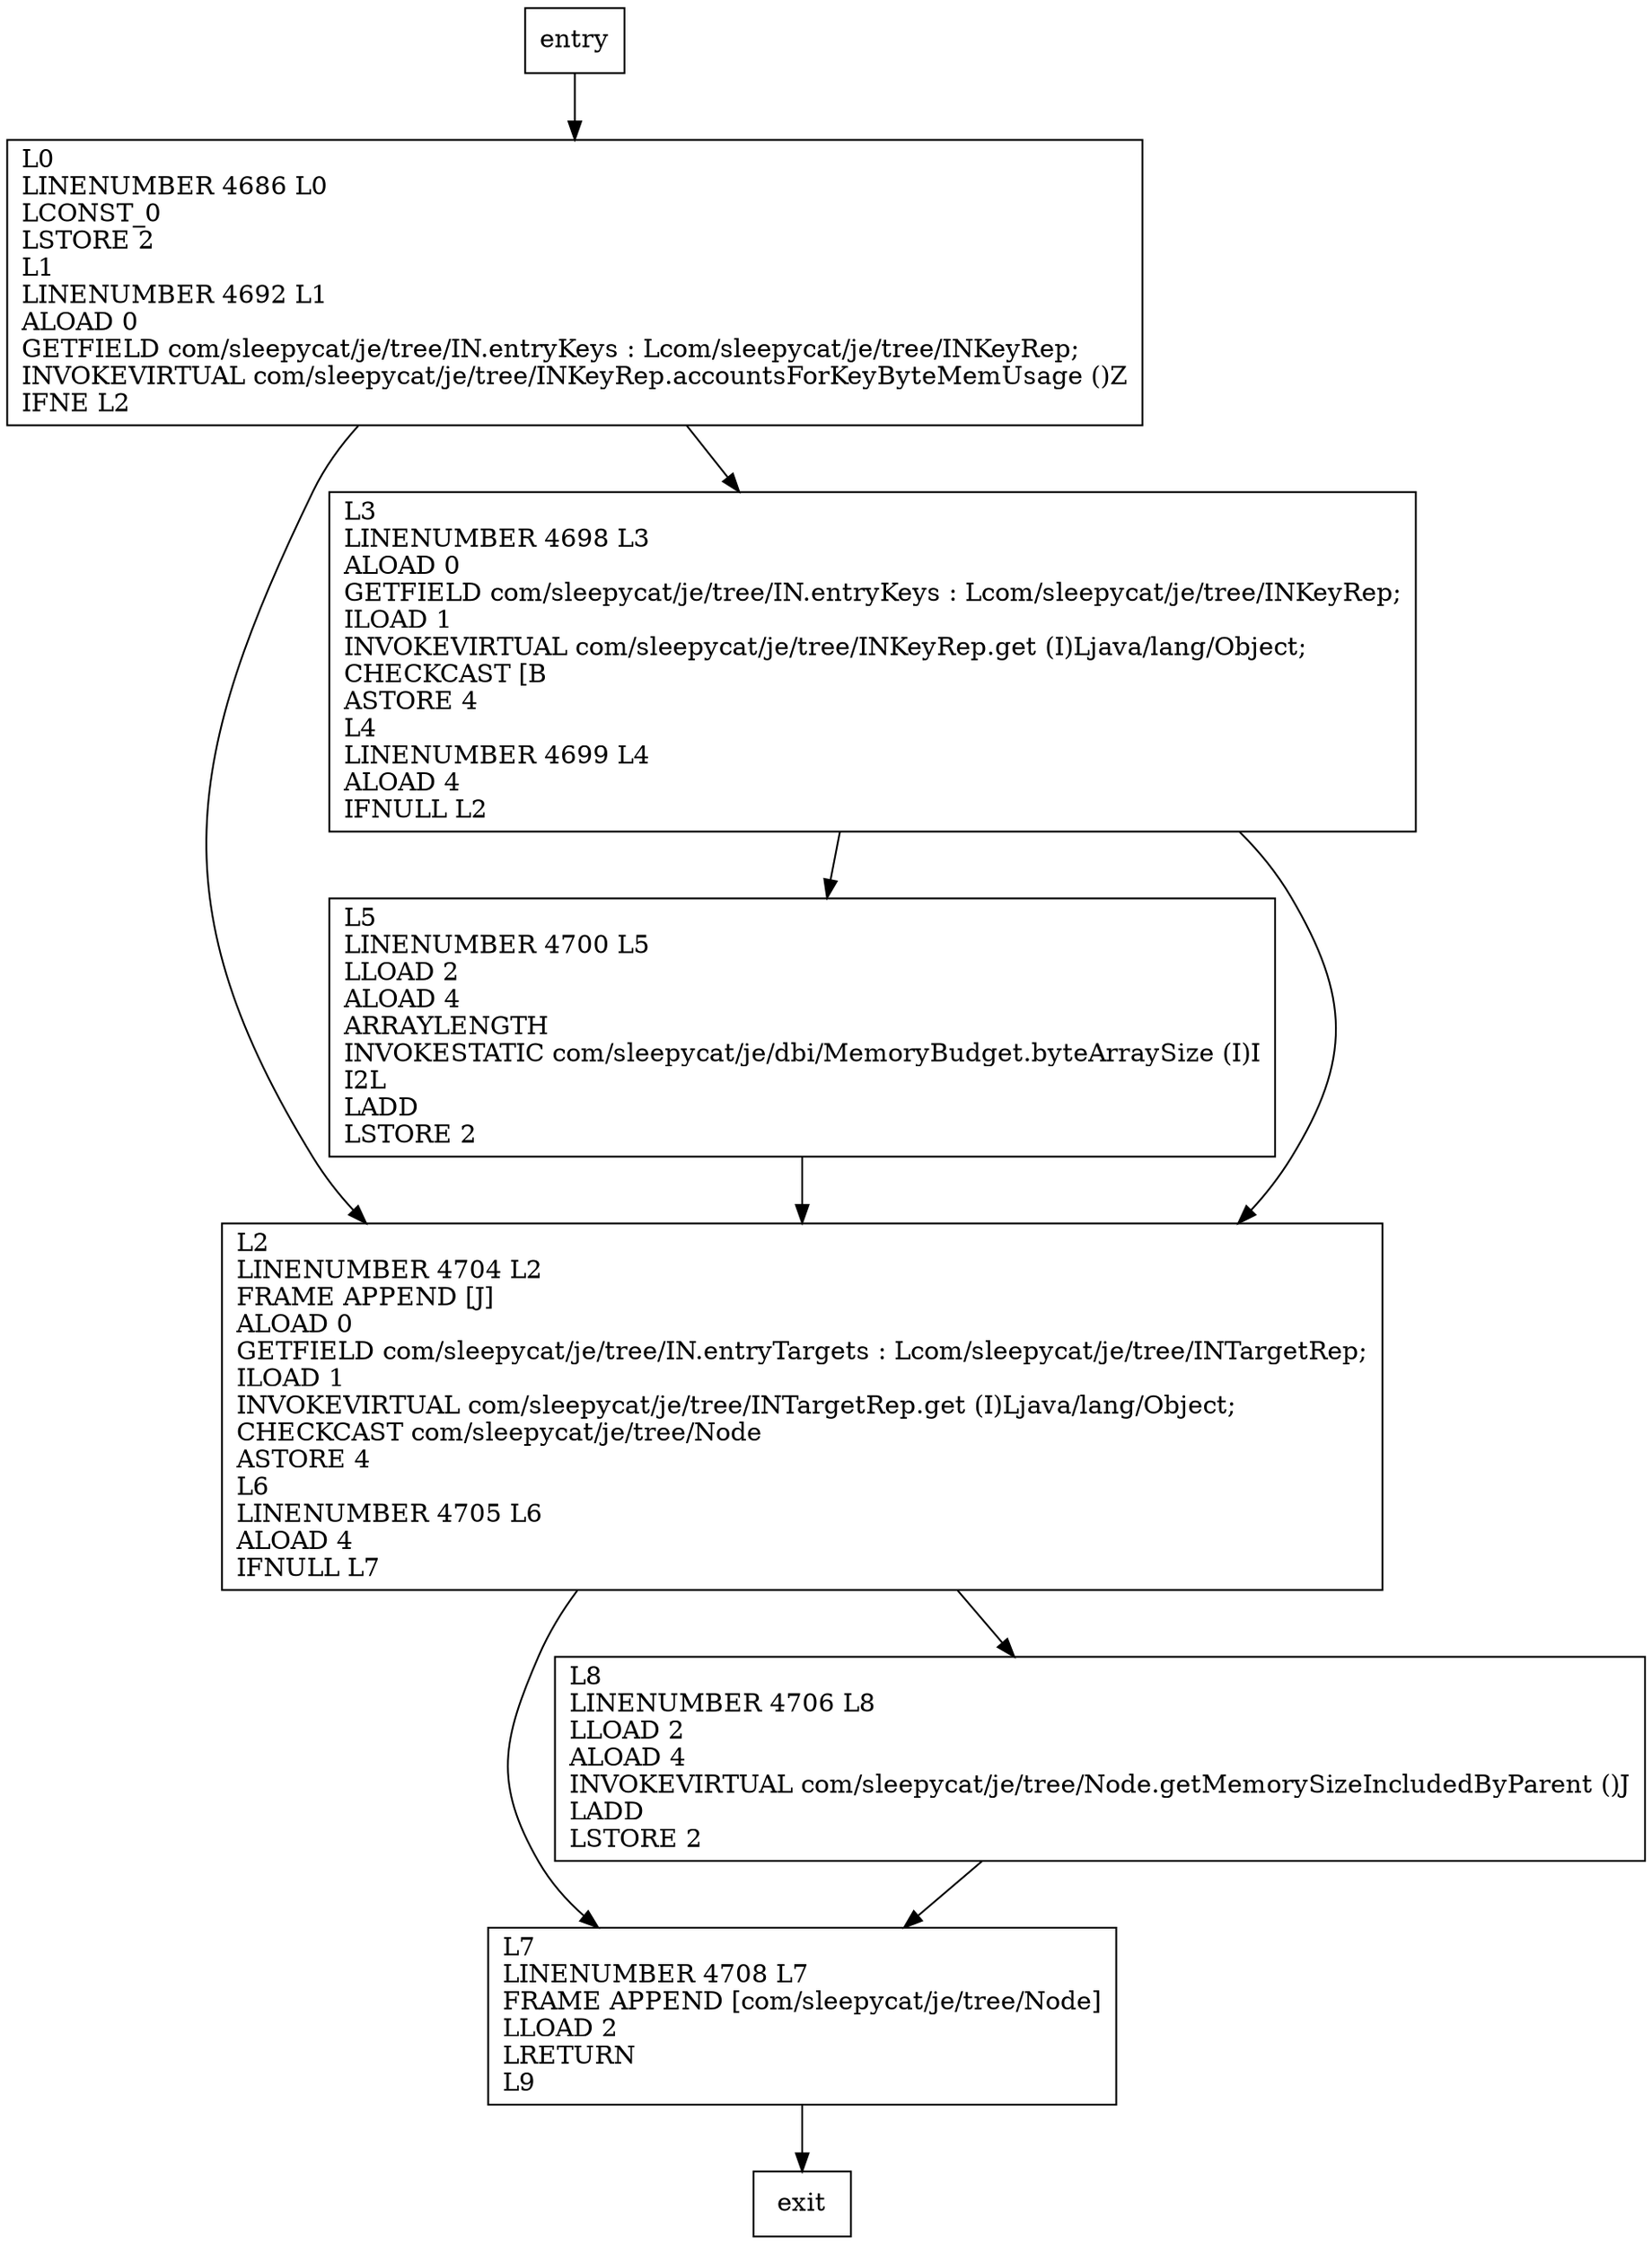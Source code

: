 digraph getEntryInMemorySize {
node [shape=record];
264926282 [label="L0\lLINENUMBER 4686 L0\lLCONST_0\lLSTORE 2\lL1\lLINENUMBER 4692 L1\lALOAD 0\lGETFIELD com/sleepycat/je/tree/IN.entryKeys : Lcom/sleepycat/je/tree/INKeyRep;\lINVOKEVIRTUAL com/sleepycat/je/tree/INKeyRep.accountsForKeyByteMemUsage ()Z\lIFNE L2\l"];
1104491121 [label="L7\lLINENUMBER 4708 L7\lFRAME APPEND [com/sleepycat/je/tree/Node]\lLLOAD 2\lLRETURN\lL9\l"];
492928435 [label="L5\lLINENUMBER 4700 L5\lLLOAD 2\lALOAD 4\lARRAYLENGTH\lINVOKESTATIC com/sleepycat/je/dbi/MemoryBudget.byteArraySize (I)I\lI2L\lLADD\lLSTORE 2\l"];
463236824 [label="L2\lLINENUMBER 4704 L2\lFRAME APPEND [J]\lALOAD 0\lGETFIELD com/sleepycat/je/tree/IN.entryTargets : Lcom/sleepycat/je/tree/INTargetRep;\lILOAD 1\lINVOKEVIRTUAL com/sleepycat/je/tree/INTargetRep.get (I)Ljava/lang/Object;\lCHECKCAST com/sleepycat/je/tree/Node\lASTORE 4\lL6\lLINENUMBER 4705 L6\lALOAD 4\lIFNULL L7\l"];
38322033 [label="L8\lLINENUMBER 4706 L8\lLLOAD 2\lALOAD 4\lINVOKEVIRTUAL com/sleepycat/je/tree/Node.getMemorySizeIncludedByParent ()J\lLADD\lLSTORE 2\l"];
1229014001 [label="L3\lLINENUMBER 4698 L3\lALOAD 0\lGETFIELD com/sleepycat/je/tree/IN.entryKeys : Lcom/sleepycat/je/tree/INKeyRep;\lILOAD 1\lINVOKEVIRTUAL com/sleepycat/je/tree/INKeyRep.get (I)Ljava/lang/Object;\lCHECKCAST [B\lASTORE 4\lL4\lLINENUMBER 4699 L4\lALOAD 4\lIFNULL L2\l"];
entry;
exit;
264926282 -> 463236824
264926282 -> 1229014001
entry -> 264926282
1104491121 -> exit
492928435 -> 463236824
463236824 -> 1104491121
463236824 -> 38322033
38322033 -> 1104491121
1229014001 -> 492928435
1229014001 -> 463236824
}
